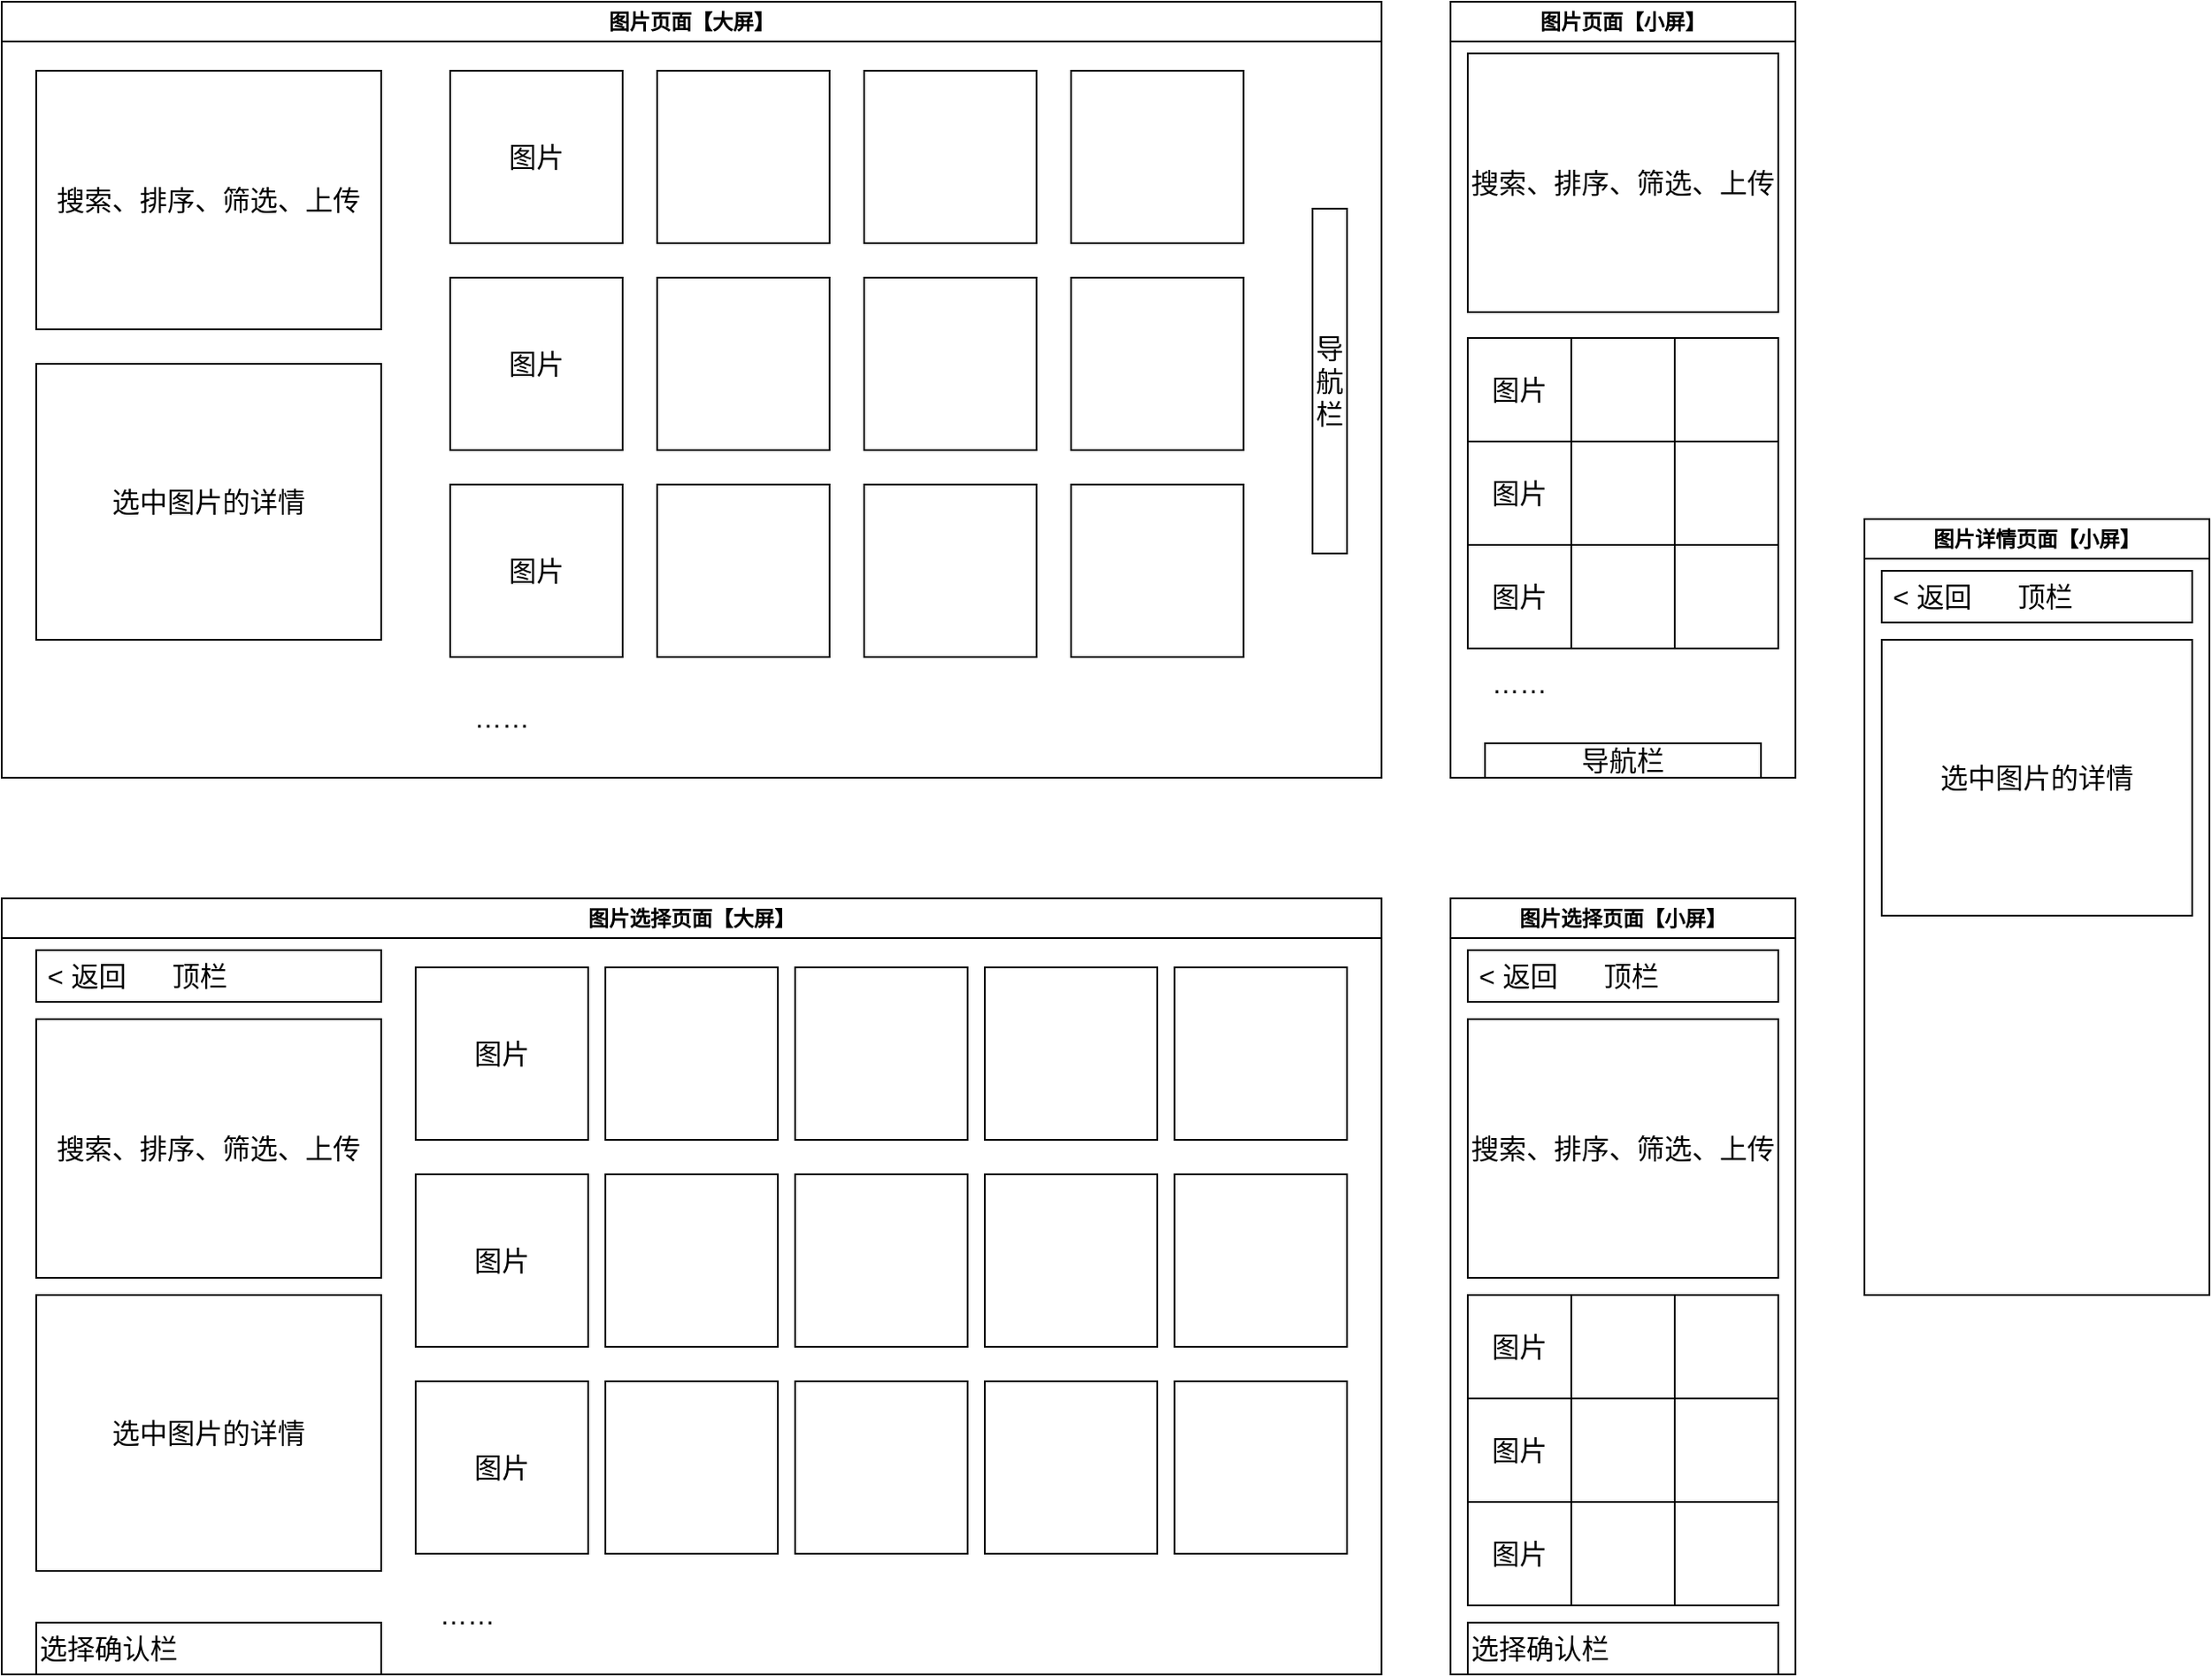 <mxfile version="20.8.16" type="device"><diagram name="第 1 页" id="kHoYGihzgtJ2y9Uisgoe"><mxGraphModel dx="1050" dy="679" grid="1" gridSize="10" guides="1" tooltips="1" connect="1" arrows="1" fold="1" page="1" pageScale="1" pageWidth="900" pageHeight="1600" math="0" shadow="0"><root><mxCell id="0"/><mxCell id="1" parent="0"/><mxCell id="05NA3eZkqvBnvRm9_1NX-4" value="图片页面【大屏】" style="swimlane;whiteSpace=wrap;html=1;" parent="1" vertex="1"><mxGeometry x="80" y="80" width="800" height="450" as="geometry"/></mxCell><mxCell id="OBeCaUeF3ZLVOCzW0LEb-3" value="搜索、排序、筛选、上传" style="rounded=0;whiteSpace=wrap;html=1;fontSize=16;" vertex="1" parent="05NA3eZkqvBnvRm9_1NX-4"><mxGeometry x="20" y="40" width="200" height="150" as="geometry"/></mxCell><mxCell id="OBeCaUeF3ZLVOCzW0LEb-4" value="导航栏" style="rounded=0;whiteSpace=wrap;html=1;fontSize=16;" vertex="1" parent="05NA3eZkqvBnvRm9_1NX-4"><mxGeometry x="760" y="120" width="20" height="200" as="geometry"/></mxCell><mxCell id="OBeCaUeF3ZLVOCzW0LEb-5" value="选中图片的详情" style="rounded=0;whiteSpace=wrap;html=1;fontSize=16;" vertex="1" parent="05NA3eZkqvBnvRm9_1NX-4"><mxGeometry x="20" y="210" width="200" height="160" as="geometry"/></mxCell><mxCell id="OBeCaUeF3ZLVOCzW0LEb-6" value="图片" style="rounded=0;whiteSpace=wrap;html=1;fontSize=16;" vertex="1" parent="05NA3eZkqvBnvRm9_1NX-4"><mxGeometry x="260" y="40" width="100" height="100" as="geometry"/></mxCell><mxCell id="OBeCaUeF3ZLVOCzW0LEb-7" value="" style="rounded=0;whiteSpace=wrap;html=1;fontSize=16;" vertex="1" parent="05NA3eZkqvBnvRm9_1NX-4"><mxGeometry x="380" y="40" width="100" height="100" as="geometry"/></mxCell><mxCell id="OBeCaUeF3ZLVOCzW0LEb-8" value="" style="rounded=0;whiteSpace=wrap;html=1;fontSize=16;" vertex="1" parent="05NA3eZkqvBnvRm9_1NX-4"><mxGeometry x="500" y="40" width="100" height="100" as="geometry"/></mxCell><mxCell id="OBeCaUeF3ZLVOCzW0LEb-9" value="" style="rounded=0;whiteSpace=wrap;html=1;fontSize=16;" vertex="1" parent="05NA3eZkqvBnvRm9_1NX-4"><mxGeometry x="620" y="40" width="100" height="100" as="geometry"/></mxCell><mxCell id="OBeCaUeF3ZLVOCzW0LEb-10" value="图片" style="rounded=0;whiteSpace=wrap;html=1;fontSize=16;" vertex="1" parent="05NA3eZkqvBnvRm9_1NX-4"><mxGeometry x="260" y="160" width="100" height="100" as="geometry"/></mxCell><mxCell id="OBeCaUeF3ZLVOCzW0LEb-11" value="" style="rounded=0;whiteSpace=wrap;html=1;fontSize=16;" vertex="1" parent="05NA3eZkqvBnvRm9_1NX-4"><mxGeometry x="380" y="160" width="100" height="100" as="geometry"/></mxCell><mxCell id="OBeCaUeF3ZLVOCzW0LEb-12" value="" style="rounded=0;whiteSpace=wrap;html=1;fontSize=16;" vertex="1" parent="05NA3eZkqvBnvRm9_1NX-4"><mxGeometry x="500" y="160" width="100" height="100" as="geometry"/></mxCell><mxCell id="OBeCaUeF3ZLVOCzW0LEb-13" value="" style="rounded=0;whiteSpace=wrap;html=1;fontSize=16;" vertex="1" parent="05NA3eZkqvBnvRm9_1NX-4"><mxGeometry x="620" y="160" width="100" height="100" as="geometry"/></mxCell><mxCell id="OBeCaUeF3ZLVOCzW0LEb-14" value="图片" style="rounded=0;whiteSpace=wrap;html=1;fontSize=16;" vertex="1" parent="05NA3eZkqvBnvRm9_1NX-4"><mxGeometry x="260" y="280" width="100" height="100" as="geometry"/></mxCell><mxCell id="OBeCaUeF3ZLVOCzW0LEb-15" value="" style="rounded=0;whiteSpace=wrap;html=1;fontSize=16;" vertex="1" parent="05NA3eZkqvBnvRm9_1NX-4"><mxGeometry x="380" y="280" width="100" height="100" as="geometry"/></mxCell><mxCell id="OBeCaUeF3ZLVOCzW0LEb-16" value="" style="rounded=0;whiteSpace=wrap;html=1;fontSize=16;" vertex="1" parent="05NA3eZkqvBnvRm9_1NX-4"><mxGeometry x="500" y="280" width="100" height="100" as="geometry"/></mxCell><mxCell id="OBeCaUeF3ZLVOCzW0LEb-17" value="" style="rounded=0;whiteSpace=wrap;html=1;fontSize=16;" vertex="1" parent="05NA3eZkqvBnvRm9_1NX-4"><mxGeometry x="620" y="280" width="100" height="100" as="geometry"/></mxCell><mxCell id="OBeCaUeF3ZLVOCzW0LEb-22" value="……" style="text;html=1;strokeColor=none;fillColor=none;align=center;verticalAlign=middle;whiteSpace=wrap;rounded=0;fontSize=16;" vertex="1" parent="05NA3eZkqvBnvRm9_1NX-4"><mxGeometry x="260" y="400" width="60" height="30" as="geometry"/></mxCell><mxCell id="05NA3eZkqvBnvRm9_1NX-43" value="图片页面【小屏】" style="swimlane;whiteSpace=wrap;html=1;" parent="1" vertex="1"><mxGeometry x="920" y="80" width="200" height="450" as="geometry"><mxRectangle x="920" y="80" width="140" height="30" as="alternateBounds"/></mxGeometry></mxCell><mxCell id="OBeCaUeF3ZLVOCzW0LEb-23" value="导航栏" style="rounded=0;whiteSpace=wrap;html=1;fontSize=16;" vertex="1" parent="05NA3eZkqvBnvRm9_1NX-43"><mxGeometry x="20" y="430" width="160" height="20" as="geometry"/></mxCell><mxCell id="OBeCaUeF3ZLVOCzW0LEb-24" value="图片" style="rounded=0;whiteSpace=wrap;html=1;fontSize=16;" vertex="1" parent="05NA3eZkqvBnvRm9_1NX-43"><mxGeometry x="10" y="195" width="60" height="60" as="geometry"/></mxCell><mxCell id="OBeCaUeF3ZLVOCzW0LEb-25" value="" style="rounded=0;whiteSpace=wrap;html=1;fontSize=16;" vertex="1" parent="05NA3eZkqvBnvRm9_1NX-43"><mxGeometry x="130" y="195" width="60" height="60" as="geometry"/></mxCell><mxCell id="OBeCaUeF3ZLVOCzW0LEb-26" value="" style="rounded=0;whiteSpace=wrap;html=1;fontSize=16;" vertex="1" parent="05NA3eZkqvBnvRm9_1NX-43"><mxGeometry x="70" y="195" width="60" height="60" as="geometry"/></mxCell><mxCell id="OBeCaUeF3ZLVOCzW0LEb-27" value="搜索、排序、筛选、上传" style="rounded=0;whiteSpace=wrap;html=1;fontSize=16;" vertex="1" parent="05NA3eZkqvBnvRm9_1NX-43"><mxGeometry x="10" y="30" width="180" height="150" as="geometry"/></mxCell><mxCell id="OBeCaUeF3ZLVOCzW0LEb-28" value="图片" style="rounded=0;whiteSpace=wrap;html=1;fontSize=16;" vertex="1" parent="05NA3eZkqvBnvRm9_1NX-43"><mxGeometry x="10" y="255" width="60" height="60" as="geometry"/></mxCell><mxCell id="OBeCaUeF3ZLVOCzW0LEb-29" value="" style="rounded=0;whiteSpace=wrap;html=1;fontSize=16;" vertex="1" parent="05NA3eZkqvBnvRm9_1NX-43"><mxGeometry x="130" y="255" width="60" height="60" as="geometry"/></mxCell><mxCell id="OBeCaUeF3ZLVOCzW0LEb-30" value="" style="rounded=0;whiteSpace=wrap;html=1;fontSize=16;" vertex="1" parent="05NA3eZkqvBnvRm9_1NX-43"><mxGeometry x="70" y="255" width="60" height="60" as="geometry"/></mxCell><mxCell id="OBeCaUeF3ZLVOCzW0LEb-31" value="图片" style="rounded=0;whiteSpace=wrap;html=1;fontSize=16;" vertex="1" parent="05NA3eZkqvBnvRm9_1NX-43"><mxGeometry x="10" y="315" width="60" height="60" as="geometry"/></mxCell><mxCell id="OBeCaUeF3ZLVOCzW0LEb-32" value="" style="rounded=0;whiteSpace=wrap;html=1;fontSize=16;" vertex="1" parent="05NA3eZkqvBnvRm9_1NX-43"><mxGeometry x="130" y="315" width="60" height="60" as="geometry"/></mxCell><mxCell id="OBeCaUeF3ZLVOCzW0LEb-33" value="" style="rounded=0;whiteSpace=wrap;html=1;fontSize=16;" vertex="1" parent="05NA3eZkqvBnvRm9_1NX-43"><mxGeometry x="70" y="315" width="60" height="60" as="geometry"/></mxCell><mxCell id="OBeCaUeF3ZLVOCzW0LEb-34" value="……" style="text;html=1;strokeColor=none;fillColor=none;align=center;verticalAlign=middle;whiteSpace=wrap;rounded=0;fontSize=16;" vertex="1" parent="05NA3eZkqvBnvRm9_1NX-43"><mxGeometry x="10" y="380" width="60" height="30" as="geometry"/></mxCell><mxCell id="OBeCaUeF3ZLVOCzW0LEb-48" value="图片详情页面【小屏】" style="swimlane;whiteSpace=wrap;html=1;" vertex="1" parent="1"><mxGeometry x="1160" y="380" width="200" height="450" as="geometry"><mxRectangle x="920" y="80" width="140" height="30" as="alternateBounds"/></mxGeometry></mxCell><mxCell id="OBeCaUeF3ZLVOCzW0LEb-61" value="选中图片的详情" style="rounded=0;whiteSpace=wrap;html=1;fontSize=16;" vertex="1" parent="OBeCaUeF3ZLVOCzW0LEb-48"><mxGeometry x="10" y="70" width="180" height="160" as="geometry"/></mxCell><mxCell id="OBeCaUeF3ZLVOCzW0LEb-62" value="&amp;nbsp;&amp;lt; 返回&amp;nbsp; &amp;nbsp; &amp;nbsp; 顶栏" style="rounded=0;whiteSpace=wrap;html=1;fontSize=16;align=left;" vertex="1" parent="OBeCaUeF3ZLVOCzW0LEb-48"><mxGeometry x="10" y="30" width="180" height="30" as="geometry"/></mxCell><mxCell id="OBeCaUeF3ZLVOCzW0LEb-63" value="图片选择页面【大屏】" style="swimlane;whiteSpace=wrap;html=1;" vertex="1" parent="1"><mxGeometry x="80" y="600" width="800" height="450" as="geometry"/></mxCell><mxCell id="OBeCaUeF3ZLVOCzW0LEb-64" value="搜索、排序、筛选、上传" style="rounded=0;whiteSpace=wrap;html=1;fontSize=16;" vertex="1" parent="OBeCaUeF3ZLVOCzW0LEb-63"><mxGeometry x="20" y="70" width="200" height="150" as="geometry"/></mxCell><mxCell id="OBeCaUeF3ZLVOCzW0LEb-66" value="选中图片的详情" style="rounded=0;whiteSpace=wrap;html=1;fontSize=16;" vertex="1" parent="OBeCaUeF3ZLVOCzW0LEb-63"><mxGeometry x="20" y="230" width="200" height="160" as="geometry"/></mxCell><mxCell id="OBeCaUeF3ZLVOCzW0LEb-67" value="图片" style="rounded=0;whiteSpace=wrap;html=1;fontSize=16;" vertex="1" parent="OBeCaUeF3ZLVOCzW0LEb-63"><mxGeometry x="240" y="40" width="100" height="100" as="geometry"/></mxCell><mxCell id="OBeCaUeF3ZLVOCzW0LEb-68" value="" style="rounded=0;whiteSpace=wrap;html=1;fontSize=16;" vertex="1" parent="OBeCaUeF3ZLVOCzW0LEb-63"><mxGeometry x="350" y="40" width="100" height="100" as="geometry"/></mxCell><mxCell id="OBeCaUeF3ZLVOCzW0LEb-69" value="" style="rounded=0;whiteSpace=wrap;html=1;fontSize=16;" vertex="1" parent="OBeCaUeF3ZLVOCzW0LEb-63"><mxGeometry x="460" y="40" width="100" height="100" as="geometry"/></mxCell><mxCell id="OBeCaUeF3ZLVOCzW0LEb-70" value="" style="rounded=0;whiteSpace=wrap;html=1;fontSize=16;" vertex="1" parent="OBeCaUeF3ZLVOCzW0LEb-63"><mxGeometry x="570" y="40" width="100" height="100" as="geometry"/></mxCell><mxCell id="OBeCaUeF3ZLVOCzW0LEb-71" value="图片" style="rounded=0;whiteSpace=wrap;html=1;fontSize=16;" vertex="1" parent="OBeCaUeF3ZLVOCzW0LEb-63"><mxGeometry x="240" y="160" width="100" height="100" as="geometry"/></mxCell><mxCell id="OBeCaUeF3ZLVOCzW0LEb-72" value="" style="rounded=0;whiteSpace=wrap;html=1;fontSize=16;" vertex="1" parent="OBeCaUeF3ZLVOCzW0LEb-63"><mxGeometry x="350" y="160" width="100" height="100" as="geometry"/></mxCell><mxCell id="OBeCaUeF3ZLVOCzW0LEb-73" value="" style="rounded=0;whiteSpace=wrap;html=1;fontSize=16;" vertex="1" parent="OBeCaUeF3ZLVOCzW0LEb-63"><mxGeometry x="460" y="160" width="100" height="100" as="geometry"/></mxCell><mxCell id="OBeCaUeF3ZLVOCzW0LEb-74" value="" style="rounded=0;whiteSpace=wrap;html=1;fontSize=16;" vertex="1" parent="OBeCaUeF3ZLVOCzW0LEb-63"><mxGeometry x="570" y="160" width="100" height="100" as="geometry"/></mxCell><mxCell id="OBeCaUeF3ZLVOCzW0LEb-75" value="图片" style="rounded=0;whiteSpace=wrap;html=1;fontSize=16;" vertex="1" parent="OBeCaUeF3ZLVOCzW0LEb-63"><mxGeometry x="240" y="280" width="100" height="100" as="geometry"/></mxCell><mxCell id="OBeCaUeF3ZLVOCzW0LEb-76" value="" style="rounded=0;whiteSpace=wrap;html=1;fontSize=16;" vertex="1" parent="OBeCaUeF3ZLVOCzW0LEb-63"><mxGeometry x="350" y="280" width="100" height="100" as="geometry"/></mxCell><mxCell id="OBeCaUeF3ZLVOCzW0LEb-77" value="" style="rounded=0;whiteSpace=wrap;html=1;fontSize=16;" vertex="1" parent="OBeCaUeF3ZLVOCzW0LEb-63"><mxGeometry x="460" y="280" width="100" height="100" as="geometry"/></mxCell><mxCell id="OBeCaUeF3ZLVOCzW0LEb-78" value="" style="rounded=0;whiteSpace=wrap;html=1;fontSize=16;" vertex="1" parent="OBeCaUeF3ZLVOCzW0LEb-63"><mxGeometry x="570" y="280" width="100" height="100" as="geometry"/></mxCell><mxCell id="OBeCaUeF3ZLVOCzW0LEb-79" value="……" style="text;html=1;strokeColor=none;fillColor=none;align=center;verticalAlign=middle;whiteSpace=wrap;rounded=0;fontSize=16;" vertex="1" parent="OBeCaUeF3ZLVOCzW0LEb-63"><mxGeometry x="240" y="400" width="60" height="30" as="geometry"/></mxCell><mxCell id="OBeCaUeF3ZLVOCzW0LEb-80" value="" style="rounded=0;whiteSpace=wrap;html=1;fontSize=16;" vertex="1" parent="OBeCaUeF3ZLVOCzW0LEb-63"><mxGeometry x="680" y="40" width="100" height="100" as="geometry"/></mxCell><mxCell id="OBeCaUeF3ZLVOCzW0LEb-81" value="" style="rounded=0;whiteSpace=wrap;html=1;fontSize=16;" vertex="1" parent="OBeCaUeF3ZLVOCzW0LEb-63"><mxGeometry x="680" y="160" width="100" height="100" as="geometry"/></mxCell><mxCell id="OBeCaUeF3ZLVOCzW0LEb-82" value="" style="rounded=0;whiteSpace=wrap;html=1;fontSize=16;" vertex="1" parent="OBeCaUeF3ZLVOCzW0LEb-63"><mxGeometry x="680" y="280" width="100" height="100" as="geometry"/></mxCell><mxCell id="OBeCaUeF3ZLVOCzW0LEb-83" value="&amp;nbsp;&amp;lt; 返回&amp;nbsp; &amp;nbsp; &amp;nbsp; 顶栏" style="rounded=0;whiteSpace=wrap;html=1;fontSize=16;align=left;" vertex="1" parent="OBeCaUeF3ZLVOCzW0LEb-63"><mxGeometry x="20" y="30" width="200" height="30" as="geometry"/></mxCell><mxCell id="OBeCaUeF3ZLVOCzW0LEb-84" value="选择确认栏" style="rounded=0;whiteSpace=wrap;html=1;fontSize=16;align=left;" vertex="1" parent="OBeCaUeF3ZLVOCzW0LEb-63"><mxGeometry x="20" y="420" width="200" height="30" as="geometry"/></mxCell><mxCell id="OBeCaUeF3ZLVOCzW0LEb-85" value="图片选择页面【小屏】" style="swimlane;whiteSpace=wrap;html=1;" vertex="1" parent="1"><mxGeometry x="920" y="600" width="200" height="450" as="geometry"><mxRectangle x="920" y="80" width="140" height="30" as="alternateBounds"/></mxGeometry></mxCell><mxCell id="OBeCaUeF3ZLVOCzW0LEb-87" value="图片" style="rounded=0;whiteSpace=wrap;html=1;fontSize=16;" vertex="1" parent="OBeCaUeF3ZLVOCzW0LEb-85"><mxGeometry x="10" y="230" width="60" height="60" as="geometry"/></mxCell><mxCell id="OBeCaUeF3ZLVOCzW0LEb-88" value="" style="rounded=0;whiteSpace=wrap;html=1;fontSize=16;" vertex="1" parent="OBeCaUeF3ZLVOCzW0LEb-85"><mxGeometry x="130" y="230" width="60" height="60" as="geometry"/></mxCell><mxCell id="OBeCaUeF3ZLVOCzW0LEb-89" value="" style="rounded=0;whiteSpace=wrap;html=1;fontSize=16;" vertex="1" parent="OBeCaUeF3ZLVOCzW0LEb-85"><mxGeometry x="70" y="230" width="60" height="60" as="geometry"/></mxCell><mxCell id="OBeCaUeF3ZLVOCzW0LEb-90" value="搜索、排序、筛选、上传" style="rounded=0;whiteSpace=wrap;html=1;fontSize=16;" vertex="1" parent="OBeCaUeF3ZLVOCzW0LEb-85"><mxGeometry x="10" y="70" width="180" height="150" as="geometry"/></mxCell><mxCell id="OBeCaUeF3ZLVOCzW0LEb-91" value="图片" style="rounded=0;whiteSpace=wrap;html=1;fontSize=16;" vertex="1" parent="OBeCaUeF3ZLVOCzW0LEb-85"><mxGeometry x="10" y="290" width="60" height="60" as="geometry"/></mxCell><mxCell id="OBeCaUeF3ZLVOCzW0LEb-92" value="" style="rounded=0;whiteSpace=wrap;html=1;fontSize=16;" vertex="1" parent="OBeCaUeF3ZLVOCzW0LEb-85"><mxGeometry x="130" y="290" width="60" height="60" as="geometry"/></mxCell><mxCell id="OBeCaUeF3ZLVOCzW0LEb-93" value="" style="rounded=0;whiteSpace=wrap;html=1;fontSize=16;" vertex="1" parent="OBeCaUeF3ZLVOCzW0LEb-85"><mxGeometry x="70" y="290" width="60" height="60" as="geometry"/></mxCell><mxCell id="OBeCaUeF3ZLVOCzW0LEb-94" value="图片" style="rounded=0;whiteSpace=wrap;html=1;fontSize=16;" vertex="1" parent="OBeCaUeF3ZLVOCzW0LEb-85"><mxGeometry x="10" y="350" width="60" height="60" as="geometry"/></mxCell><mxCell id="OBeCaUeF3ZLVOCzW0LEb-95" value="" style="rounded=0;whiteSpace=wrap;html=1;fontSize=16;" vertex="1" parent="OBeCaUeF3ZLVOCzW0LEb-85"><mxGeometry x="130" y="350" width="60" height="60" as="geometry"/></mxCell><mxCell id="OBeCaUeF3ZLVOCzW0LEb-96" value="" style="rounded=0;whiteSpace=wrap;html=1;fontSize=16;" vertex="1" parent="OBeCaUeF3ZLVOCzW0LEb-85"><mxGeometry x="70" y="350" width="60" height="60" as="geometry"/></mxCell><mxCell id="OBeCaUeF3ZLVOCzW0LEb-98" value="选择确认栏" style="rounded=0;whiteSpace=wrap;html=1;fontSize=16;align=left;" vertex="1" parent="OBeCaUeF3ZLVOCzW0LEb-85"><mxGeometry x="10" y="420" width="180" height="30" as="geometry"/></mxCell><mxCell id="OBeCaUeF3ZLVOCzW0LEb-99" value="&amp;nbsp;&amp;lt; 返回&amp;nbsp; &amp;nbsp; &amp;nbsp; 顶栏" style="rounded=0;whiteSpace=wrap;html=1;fontSize=16;align=left;" vertex="1" parent="OBeCaUeF3ZLVOCzW0LEb-85"><mxGeometry x="10" y="30" width="180" height="30" as="geometry"/></mxCell></root></mxGraphModel></diagram></mxfile>